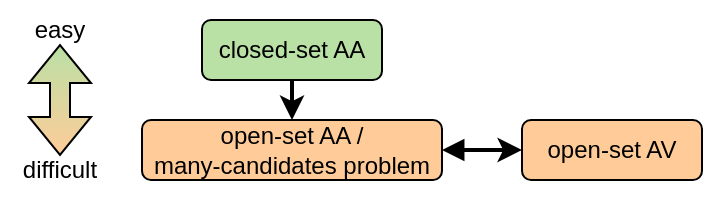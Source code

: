 <mxfile version="28.1.1">
  <diagram name="Seite-1" id="fRk0fHp6u16eHB7_5ZvV">
    <mxGraphModel dx="581" dy="374" grid="1" gridSize="10" guides="1" tooltips="1" connect="1" arrows="1" fold="1" page="1" pageScale="1" pageWidth="827" pageHeight="1169" math="0" shadow="0">
      <root>
        <mxCell id="0" />
        <mxCell id="1" parent="0" />
        <mxCell id="h4Sl14XQF3uMrTUC3KLR-1" value="&lt;div&gt;closed-set AA&lt;/div&gt;" style="rounded=1;whiteSpace=wrap;html=1;fillColor=#B9E0A5;" parent="1" vertex="1">
          <mxGeometry x="310" y="160" width="90" height="30" as="geometry" />
        </mxCell>
        <mxCell id="h4Sl14XQF3uMrTUC3KLR-5" style="edgeStyle=orthogonalEdgeStyle;rounded=0;orthogonalLoop=1;jettySize=auto;html=1;exitX=1;exitY=0.5;exitDx=0;exitDy=0;entryX=0;entryY=0.5;entryDx=0;entryDy=0;startArrow=block;strokeWidth=2;fillColor=#1F1F1F;" parent="1" source="h4Sl14XQF3uMrTUC3KLR-2" target="h4Sl14XQF3uMrTUC3KLR-3" edge="1">
          <mxGeometry relative="1" as="geometry" />
        </mxCell>
        <mxCell id="h4Sl14XQF3uMrTUC3KLR-2" value="open-set AA /&lt;br&gt;many-candidates problem" style="rounded=1;whiteSpace=wrap;html=1;fillColor=#FFCC99;" parent="1" vertex="1">
          <mxGeometry x="280" y="210" width="150" height="30" as="geometry" />
        </mxCell>
        <mxCell id="h4Sl14XQF3uMrTUC3KLR-3" value="open-set AV" style="rounded=1;whiteSpace=wrap;html=1;fillColor=#FFCC99;" parent="1" vertex="1">
          <mxGeometry x="470" y="210" width="90" height="30" as="geometry" />
        </mxCell>
        <mxCell id="h4Sl14XQF3uMrTUC3KLR-4" style="edgeStyle=orthogonalEdgeStyle;rounded=0;orthogonalLoop=1;jettySize=auto;html=1;exitX=0.5;exitY=1;exitDx=0;exitDy=0;entryX=0.5;entryY=0;entryDx=0;entryDy=0;fillColor=#1F1F1F;strokeWidth=2;startSize=4;" parent="1" source="h4Sl14XQF3uMrTUC3KLR-1" target="h4Sl14XQF3uMrTUC3KLR-2" edge="1">
          <mxGeometry relative="1" as="geometry" />
        </mxCell>
        <mxCell id="h4Sl14XQF3uMrTUC3KLR-7" value="easy" style="text;html=1;align=center;verticalAlign=middle;whiteSpace=wrap;rounded=0;" parent="1" vertex="1">
          <mxGeometry x="209" y="150" width="60" height="30" as="geometry" />
        </mxCell>
        <mxCell id="h4Sl14XQF3uMrTUC3KLR-9" value="" style="edgeStyle=orthogonalEdgeStyle;rounded=0;orthogonalLoop=1;jettySize=auto;html=1;shape=flexArrow;startArrow=block;fillColor=#B9E0A5;strokeColor=default;fillStyle=auto;gradientColor=#FFCC99;" parent="1" edge="1">
          <mxGeometry relative="1" as="geometry">
            <mxPoint x="239.0" y="228" as="sourcePoint" />
            <mxPoint x="239" y="172" as="targetPoint" />
          </mxGeometry>
        </mxCell>
        <mxCell id="h4Sl14XQF3uMrTUC3KLR-8" value="difficult" style="text;html=1;align=center;verticalAlign=middle;whiteSpace=wrap;rounded=0;" parent="1" vertex="1">
          <mxGeometry x="209" y="220" width="60" height="30" as="geometry" />
        </mxCell>
      </root>
    </mxGraphModel>
  </diagram>
</mxfile>
